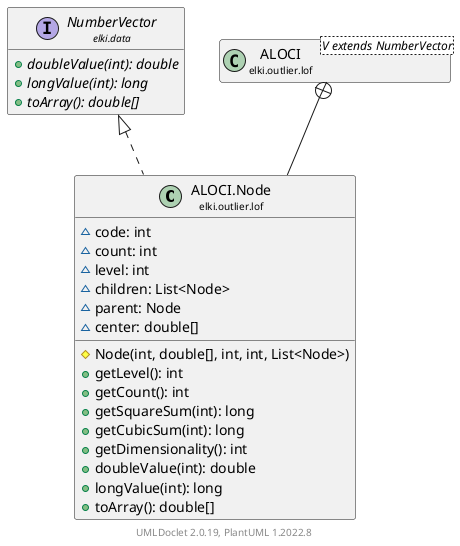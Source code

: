 @startuml
    remove .*\.(Instance|Par|Parameterizer|Factory)$
    set namespaceSeparator none
    hide empty fields
    hide empty methods

    class "<size:14>ALOCI.Node\n<size:10>elki.outlier.lof" as elki.outlier.lof.ALOCI.Node [[ALOCI.Node.html]] {
        ~code: int
        ~count: int
        ~level: int
        ~children: List<Node>
        ~parent: Node
        ~center: double[]
        #Node(int, double[], int, int, List<Node>)
        +getLevel(): int
        +getCount(): int
        +getSquareSum(int): long
        +getCubicSum(int): long
        +getDimensionality(): int
        +doubleValue(int): double
        +longValue(int): long
        +toArray(): double[]
    }

    interface "<size:14>NumberVector\n<size:10>elki.data" as elki.data.NumberVector [[../../data/NumberVector.html]] {
        {abstract} +doubleValue(int): double
        {abstract} +longValue(int): long
        {abstract} +toArray(): double[]
    }
    class "<size:14>ALOCI\n<size:10>elki.outlier.lof" as elki.outlier.lof.ALOCI<V extends NumberVector> [[ALOCI.html]]

    elki.data.NumberVector <|.. elki.outlier.lof.ALOCI.Node
    elki.outlier.lof.ALOCI +-- elki.outlier.lof.ALOCI.Node

    center footer UMLDoclet 2.0.19, PlantUML 1.2022.8
@enduml
